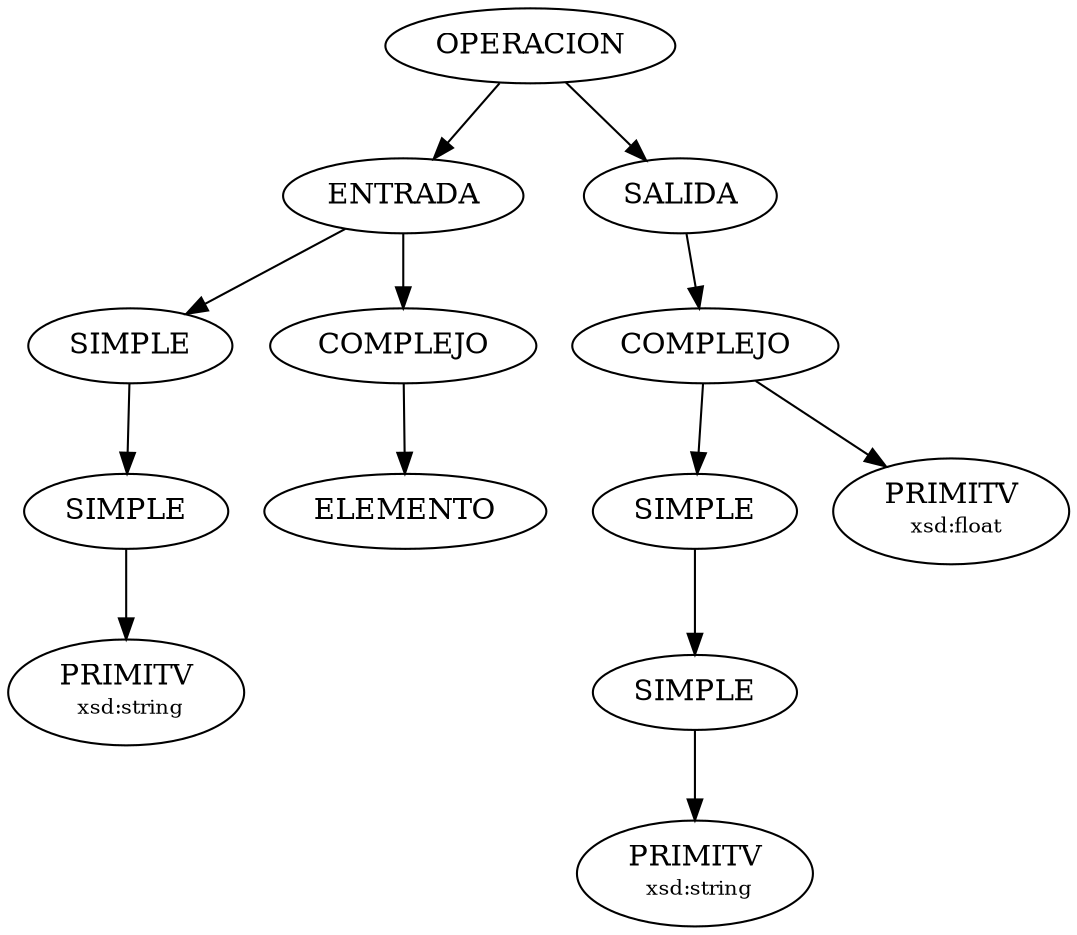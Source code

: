 digraph G
{
N0R0n0 [label="OPERACION"];
N1R0n0 [label="ENTRADA"];
N2R1n0 [label="SIMPLE"];
N3R1n0 [label="SIMPLE"];
N4R1n0 [label=<PRIMITV<BR/> <FONT POINT-SIZE="10">xsd:string</FONT>>];
N2R1n1 [label="COMPLEJO"];
N3R2n0 [label=<ELEMENTO>];
N1R0n1 [label="SALIDA"];
N2R0n0 [label="COMPLEJO"];
N3R0n0 [label="SIMPLE"];
N4R0n0 [label="SIMPLE"];
N5R0n0 [label=<PRIMITV<BR/> <FONT POINT-SIZE="10">xsd:string</FONT>>];
N3R0n1 [label=<PRIMITV<BR/> <FONT POINT-SIZE="10">xsd:float</FONT>>];

N0R0n0 -> N1R0n0;
N1R0n0 -> N2R1n0;
N2R1n0 -> N3R1n0;
N3R1n0 -> N4R1n0;
N1R0n0 -> N2R1n1;
N2R1n1 -> N3R2n0;
N0R0n0 -> N1R0n1;
N1R0n1 -> N2R0n0;
N2R0n0 -> N3R0n0;
N3R0n0 -> N4R0n0;
N4R0n0 -> N5R0n0;
N2R0n0 -> N3R0n1;

}

